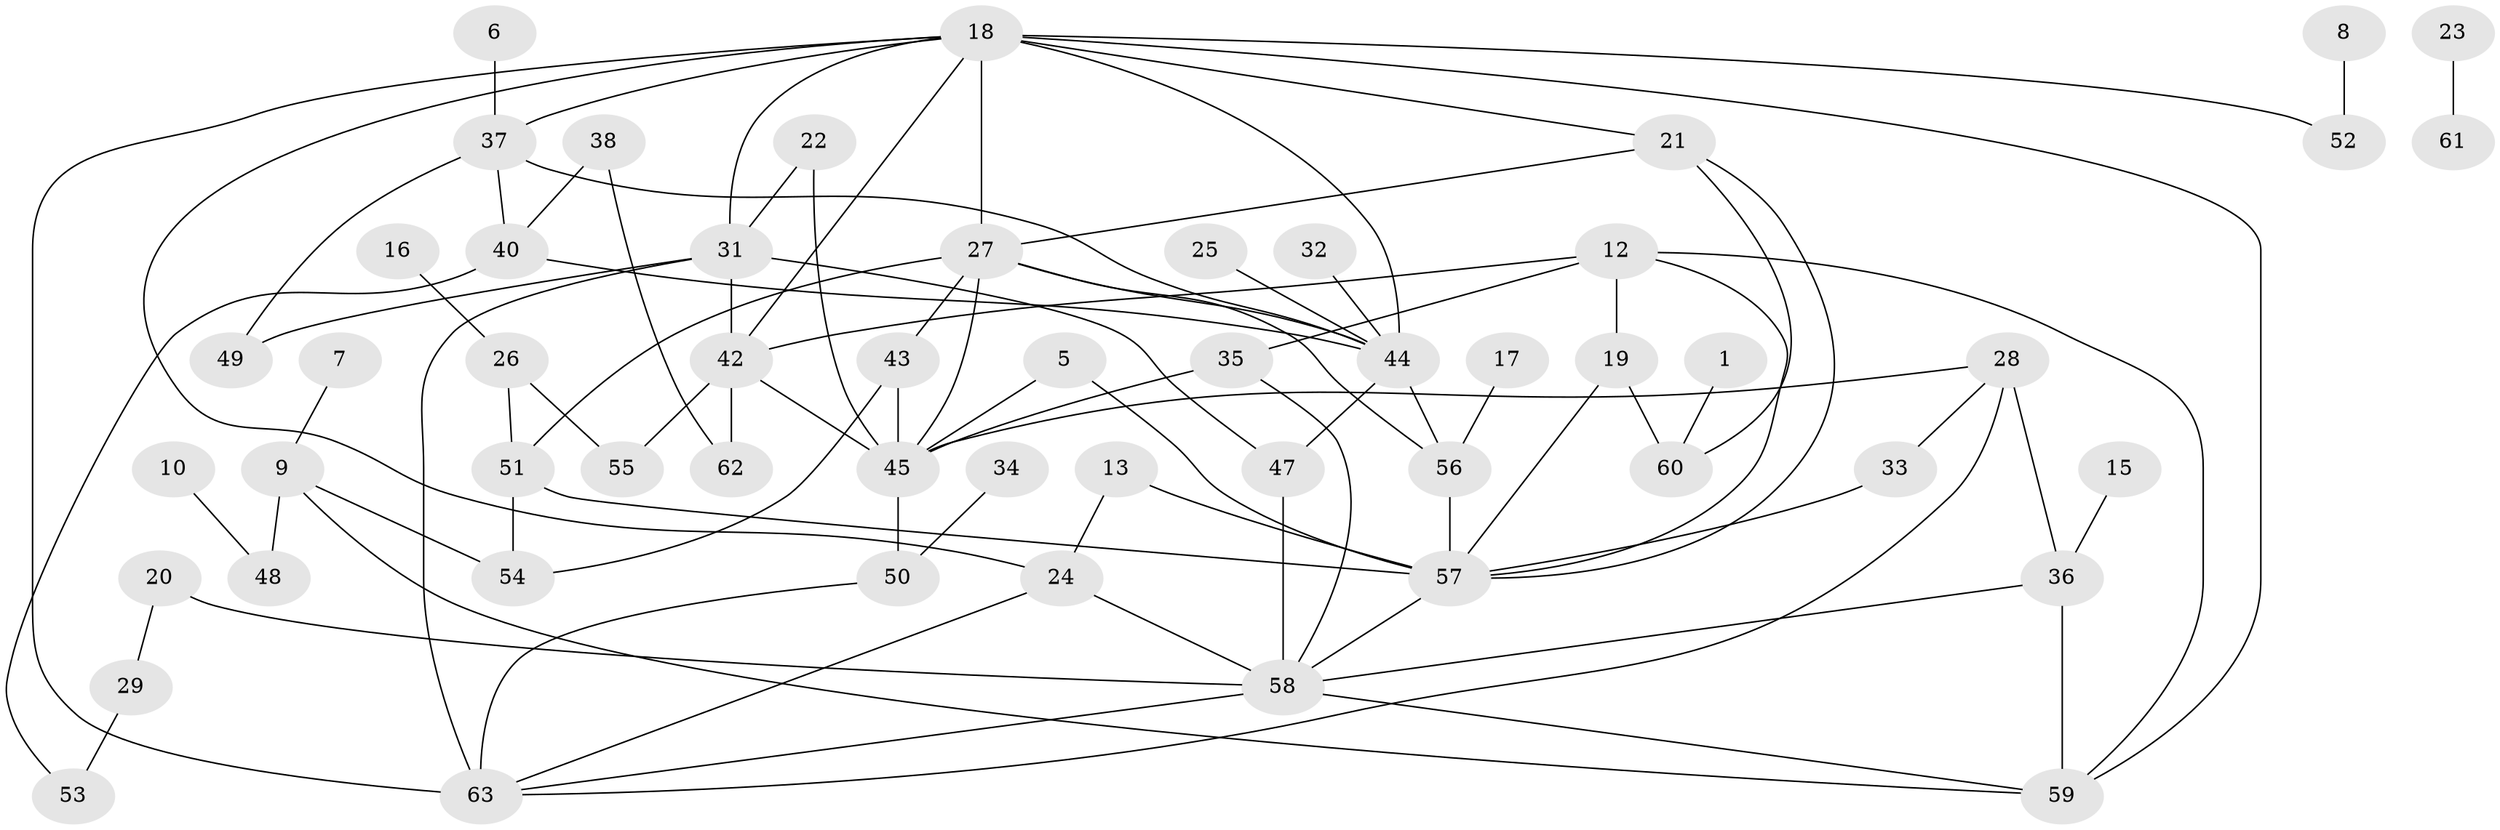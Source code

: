 // original degree distribution, {2: 0.31746031746031744, 4: 0.11904761904761904, 3: 0.21428571428571427, 5: 0.047619047619047616, 1: 0.18253968253968253, 0: 0.07142857142857142, 8: 0.023809523809523808, 6: 0.015873015873015872, 10: 0.007936507936507936}
// Generated by graph-tools (version 1.1) at 2025/00/03/09/25 03:00:41]
// undirected, 54 vertices, 89 edges
graph export_dot {
graph [start="1"]
  node [color=gray90,style=filled];
  1;
  5;
  6;
  7;
  8;
  9;
  10;
  12;
  13;
  15;
  16;
  17;
  18;
  19;
  20;
  21;
  22;
  23;
  24;
  25;
  26;
  27;
  28;
  29;
  31;
  32;
  33;
  34;
  35;
  36;
  37;
  38;
  40;
  42;
  43;
  44;
  45;
  47;
  48;
  49;
  50;
  51;
  52;
  53;
  54;
  55;
  56;
  57;
  58;
  59;
  60;
  61;
  62;
  63;
  1 -- 60 [weight=1.0];
  5 -- 45 [weight=1.0];
  5 -- 57 [weight=1.0];
  6 -- 37 [weight=1.0];
  7 -- 9 [weight=1.0];
  8 -- 52 [weight=1.0];
  9 -- 48 [weight=1.0];
  9 -- 54 [weight=1.0];
  9 -- 59 [weight=1.0];
  10 -- 48 [weight=2.0];
  12 -- 19 [weight=1.0];
  12 -- 35 [weight=1.0];
  12 -- 42 [weight=1.0];
  12 -- 57 [weight=1.0];
  12 -- 59 [weight=1.0];
  13 -- 24 [weight=1.0];
  13 -- 57 [weight=1.0];
  15 -- 36 [weight=1.0];
  16 -- 26 [weight=1.0];
  17 -- 56 [weight=1.0];
  18 -- 21 [weight=1.0];
  18 -- 24 [weight=1.0];
  18 -- 27 [weight=1.0];
  18 -- 31 [weight=1.0];
  18 -- 37 [weight=1.0];
  18 -- 42 [weight=1.0];
  18 -- 44 [weight=3.0];
  18 -- 52 [weight=1.0];
  18 -- 59 [weight=1.0];
  18 -- 63 [weight=2.0];
  19 -- 57 [weight=1.0];
  19 -- 60 [weight=1.0];
  20 -- 29 [weight=1.0];
  20 -- 58 [weight=2.0];
  21 -- 27 [weight=1.0];
  21 -- 57 [weight=1.0];
  21 -- 60 [weight=1.0];
  22 -- 31 [weight=1.0];
  22 -- 45 [weight=1.0];
  23 -- 61 [weight=1.0];
  24 -- 58 [weight=1.0];
  24 -- 63 [weight=1.0];
  25 -- 44 [weight=1.0];
  26 -- 51 [weight=1.0];
  26 -- 55 [weight=1.0];
  27 -- 43 [weight=1.0];
  27 -- 44 [weight=1.0];
  27 -- 45 [weight=1.0];
  27 -- 51 [weight=2.0];
  27 -- 56 [weight=1.0];
  28 -- 33 [weight=1.0];
  28 -- 36 [weight=1.0];
  28 -- 45 [weight=1.0];
  28 -- 63 [weight=1.0];
  29 -- 53 [weight=1.0];
  31 -- 42 [weight=2.0];
  31 -- 47 [weight=1.0];
  31 -- 49 [weight=1.0];
  31 -- 63 [weight=1.0];
  32 -- 44 [weight=1.0];
  33 -- 57 [weight=1.0];
  34 -- 50 [weight=1.0];
  35 -- 45 [weight=1.0];
  35 -- 58 [weight=1.0];
  36 -- 58 [weight=1.0];
  36 -- 59 [weight=1.0];
  37 -- 40 [weight=1.0];
  37 -- 44 [weight=1.0];
  37 -- 49 [weight=1.0];
  38 -- 40 [weight=1.0];
  38 -- 62 [weight=1.0];
  40 -- 44 [weight=1.0];
  40 -- 53 [weight=1.0];
  42 -- 45 [weight=1.0];
  42 -- 55 [weight=1.0];
  42 -- 62 [weight=1.0];
  43 -- 45 [weight=1.0];
  43 -- 54 [weight=1.0];
  44 -- 47 [weight=1.0];
  44 -- 56 [weight=1.0];
  45 -- 50 [weight=1.0];
  47 -- 58 [weight=1.0];
  50 -- 63 [weight=1.0];
  51 -- 54 [weight=1.0];
  51 -- 57 [weight=1.0];
  56 -- 57 [weight=1.0];
  57 -- 58 [weight=1.0];
  58 -- 59 [weight=1.0];
  58 -- 63 [weight=1.0];
}

